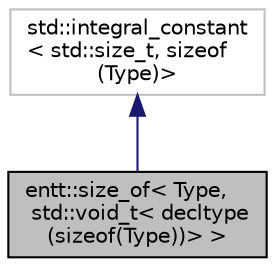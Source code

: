 digraph "entt::size_of&lt; Type, std::void_t&lt; decltype(sizeof(Type))&gt; &gt;"
{
 // LATEX_PDF_SIZE
  edge [fontname="Helvetica",fontsize="10",labelfontname="Helvetica",labelfontsize="10"];
  node [fontname="Helvetica",fontsize="10",shape=record];
  Node1 [label="entt::size_of\< Type,\l std::void_t\< decltype\l(sizeof(Type))\> \>",height=0.2,width=0.4,color="black", fillcolor="grey75", style="filled", fontcolor="black",tooltip="A type-only sizeof wrapper that returns 0 where sizeof complains."];
  Node2 -> Node1 [dir="back",color="midnightblue",fontsize="10",style="solid",fontname="Helvetica"];
  Node2 [label="std::integral_constant\l\< std::size_t, sizeof\l(Type)\>",height=0.2,width=0.4,color="grey75", fillcolor="white", style="filled",tooltip=" "];
}
